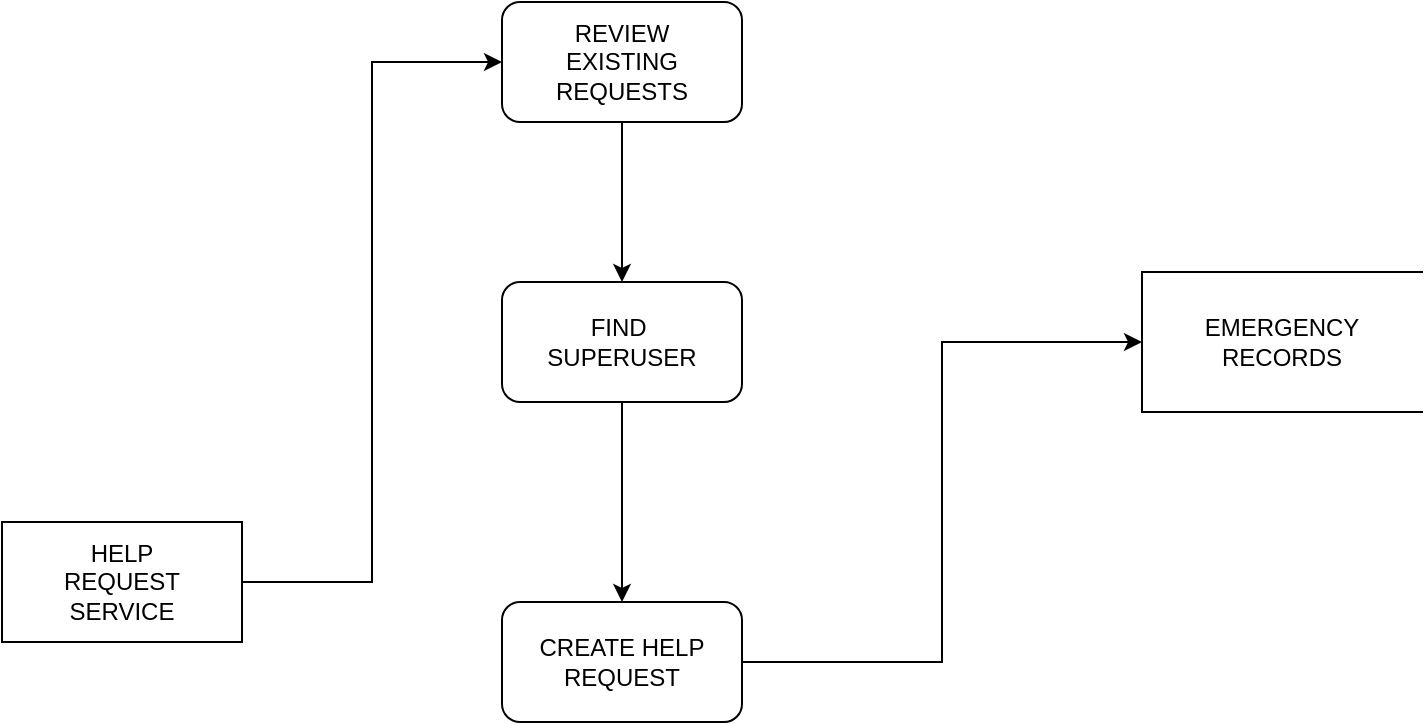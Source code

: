 <mxfile version="24.7.17">
  <diagram name="Page-1" id="sKje1HJhAPEM7sSQCKA_">
    <mxGraphModel dx="880" dy="524" grid="1" gridSize="10" guides="1" tooltips="1" connect="1" arrows="1" fold="1" page="1" pageScale="1" pageWidth="827" pageHeight="1169" math="0" shadow="0">
      <root>
        <mxCell id="0" />
        <mxCell id="1" parent="0" />
        <mxCell id="xPSHra_Oyg-PFu_QpWZL-6" style="edgeStyle=orthogonalEdgeStyle;rounded=0;orthogonalLoop=1;jettySize=auto;html=1;entryX=0;entryY=0.5;entryDx=0;entryDy=0;" edge="1" parent="1" source="xPSHra_Oyg-PFu_QpWZL-1" target="xPSHra_Oyg-PFu_QpWZL-2">
          <mxGeometry relative="1" as="geometry" />
        </mxCell>
        <mxCell id="xPSHra_Oyg-PFu_QpWZL-1" value="HELP&lt;div&gt;REQUEST&lt;/div&gt;&lt;div&gt;SERVICE&lt;/div&gt;" style="rounded=0;whiteSpace=wrap;html=1;" vertex="1" parent="1">
          <mxGeometry x="110" y="360" width="120" height="60" as="geometry" />
        </mxCell>
        <mxCell id="xPSHra_Oyg-PFu_QpWZL-7" style="edgeStyle=orthogonalEdgeStyle;rounded=0;orthogonalLoop=1;jettySize=auto;html=1;" edge="1" parent="1" source="xPSHra_Oyg-PFu_QpWZL-2" target="xPSHra_Oyg-PFu_QpWZL-4">
          <mxGeometry relative="1" as="geometry" />
        </mxCell>
        <mxCell id="xPSHra_Oyg-PFu_QpWZL-2" value="REVIEW&lt;div&gt;EXISTING&lt;/div&gt;&lt;div&gt;REQUESTS&lt;/div&gt;" style="rounded=1;whiteSpace=wrap;html=1;" vertex="1" parent="1">
          <mxGeometry x="360" y="100" width="120" height="60" as="geometry" />
        </mxCell>
        <mxCell id="xPSHra_Oyg-PFu_QpWZL-3" value="EMERGENCY RECORDS" style="html=1;dashed=0;whiteSpace=wrap;shape=partialRectangle;right=0;" vertex="1" parent="1">
          <mxGeometry x="680" y="235" width="140" height="70" as="geometry" />
        </mxCell>
        <mxCell id="xPSHra_Oyg-PFu_QpWZL-8" style="edgeStyle=orthogonalEdgeStyle;rounded=0;orthogonalLoop=1;jettySize=auto;html=1;" edge="1" parent="1" source="xPSHra_Oyg-PFu_QpWZL-4" target="xPSHra_Oyg-PFu_QpWZL-5">
          <mxGeometry relative="1" as="geometry" />
        </mxCell>
        <mxCell id="xPSHra_Oyg-PFu_QpWZL-4" value="FIND&amp;nbsp;&lt;div&gt;SUPERUSER&lt;/div&gt;" style="rounded=1;whiteSpace=wrap;html=1;" vertex="1" parent="1">
          <mxGeometry x="360" y="240" width="120" height="60" as="geometry" />
        </mxCell>
        <mxCell id="xPSHra_Oyg-PFu_QpWZL-9" style="edgeStyle=orthogonalEdgeStyle;rounded=0;orthogonalLoop=1;jettySize=auto;html=1;entryX=0;entryY=0.5;entryDx=0;entryDy=0;" edge="1" parent="1" source="xPSHra_Oyg-PFu_QpWZL-5" target="xPSHra_Oyg-PFu_QpWZL-3">
          <mxGeometry relative="1" as="geometry" />
        </mxCell>
        <mxCell id="xPSHra_Oyg-PFu_QpWZL-5" value="CREATE HELP&lt;div&gt;REQUEST&lt;/div&gt;" style="rounded=1;whiteSpace=wrap;html=1;" vertex="1" parent="1">
          <mxGeometry x="360" y="400" width="120" height="60" as="geometry" />
        </mxCell>
      </root>
    </mxGraphModel>
  </diagram>
</mxfile>
